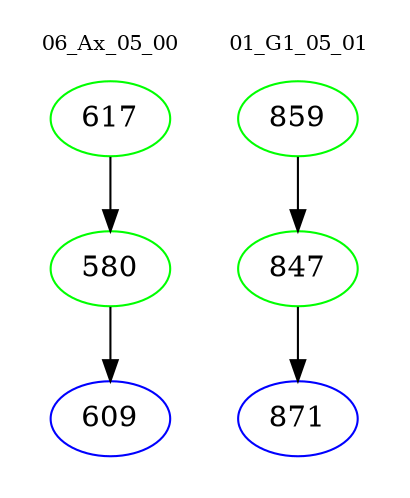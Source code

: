 digraph{
subgraph cluster_0 {
color = white
label = "06_Ax_05_00";
fontsize=10;
T0_617 [label="617", color="green"]
T0_617 -> T0_580 [color="black"]
T0_580 [label="580", color="green"]
T0_580 -> T0_609 [color="black"]
T0_609 [label="609", color="blue"]
}
subgraph cluster_1 {
color = white
label = "01_G1_05_01";
fontsize=10;
T1_859 [label="859", color="green"]
T1_859 -> T1_847 [color="black"]
T1_847 [label="847", color="green"]
T1_847 -> T1_871 [color="black"]
T1_871 [label="871", color="blue"]
}
}
